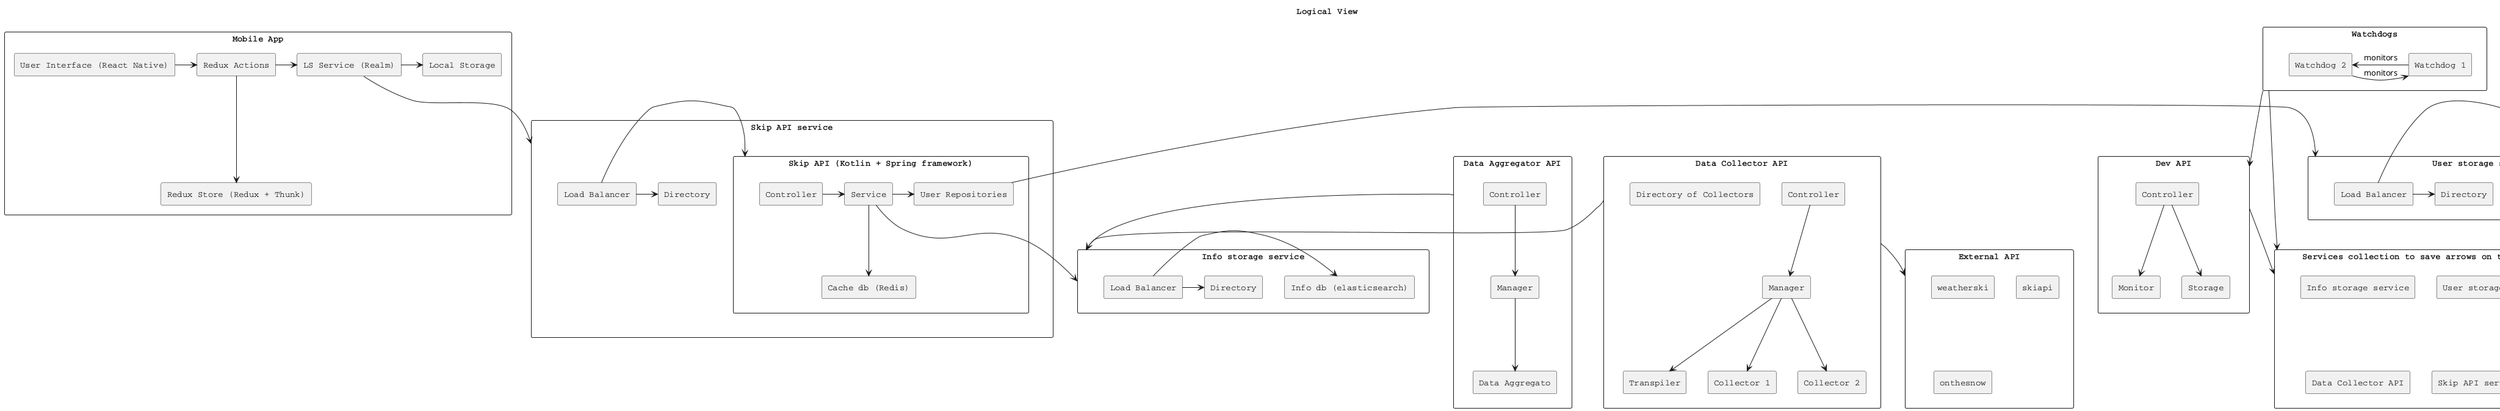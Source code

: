@startuml
skinparam componentStyle rectangle

!include <tupadr3/font-awesome/database>

title Logical View


component "Mobile App" as APP {

component "User Interface (React Native)" as UI
component "Redux Store (Redux + Thunk)" as RES
component "Redux Actions" as REA



component "LS Service (Realm)" as MSRV


component "Local Storage" as LS

UI -> REA
REA --> RES
REA -> MSRV
MSRV -> LS
}



component "Skip API service" as SA  {

component "Load Balancer" as LB1
component "Directory" as DIR1





component "Skip API (Kotlin + Spring framework)" as SA_{
component "Controller" as CTRL
component "Service" as SRV



component "User Repositories" as UREP
component "Cache db (Redis)" as CDB
CTRL -> SRV
SRV --> CDB
SRV -> UREP
LB1 -> SA_
LB1 -> DIR1
}



}






component "Data Aggregator API" as AGG{

component "Controller" as ACTRL
component "Manager" as AMAN
component "Data Aggregato" as AGG_


ACTRL --> AMAN
AMAN --> AGG_


}


component "Data Collector API" as COL{

component "Controller" as CCTRL
component "Manager" as CMAN
component "Transpiler" as TRS
component "Directory of Collectors" as CDIR
component "Collector 1" as COL1

component "Collector 2" as COL2

CMAN --> COL1
CMAN --> COL2
CCTRL --> CMAN
CMAN --> TRS

}



component "Dev API" as DAPI{
component "Controller" as DCTRL
component "Monitor" as DM
component "Storage" as DS

DCTRL -->  DM
DCTRL -->  DS

}

component "Watchdogs" as WS {
component "Watchdog 1" as W1
component "Watchdog 2" as W2

W1 -> W2 : monitors
W2 -> W1 : monitors



}

component "Services collection to save arrows on this uml" as SRVS {
component "Info storage service"
component "User storage service"
component "Data Collector API"
component "Skip API service"
}


component "Info storage service" as IDB{
component "Info db (elasticsearch)"  as IDB_
component "Load Balancer" as LB2
component "Directory" as DIR2

LB2->IDB_
LB2->DIR2
}


component "User storage service" as UDB{
component "User db (mySQL cluster)" as UDB_
component "Load Balancer" as LB3
component "Directory" as DIR3

LB3 -> UDB_
LB3 -> DIR3

}



component "External API" as EA{
component "weatherski" as AP1

component "skiapi" as AP2

component "onthesnow" as AP3

}


MSRV --> SA
SRV --> IDB
UREP -> UDB


COL --> EA
COL --> IDB
AGG --> IDB



WS --> SRVS
DAPI --> SRVS
WS --> DAPI


skinparam monochrome true
skinparam shadowing false
skinparam defaultFontName Courier
@enduml
